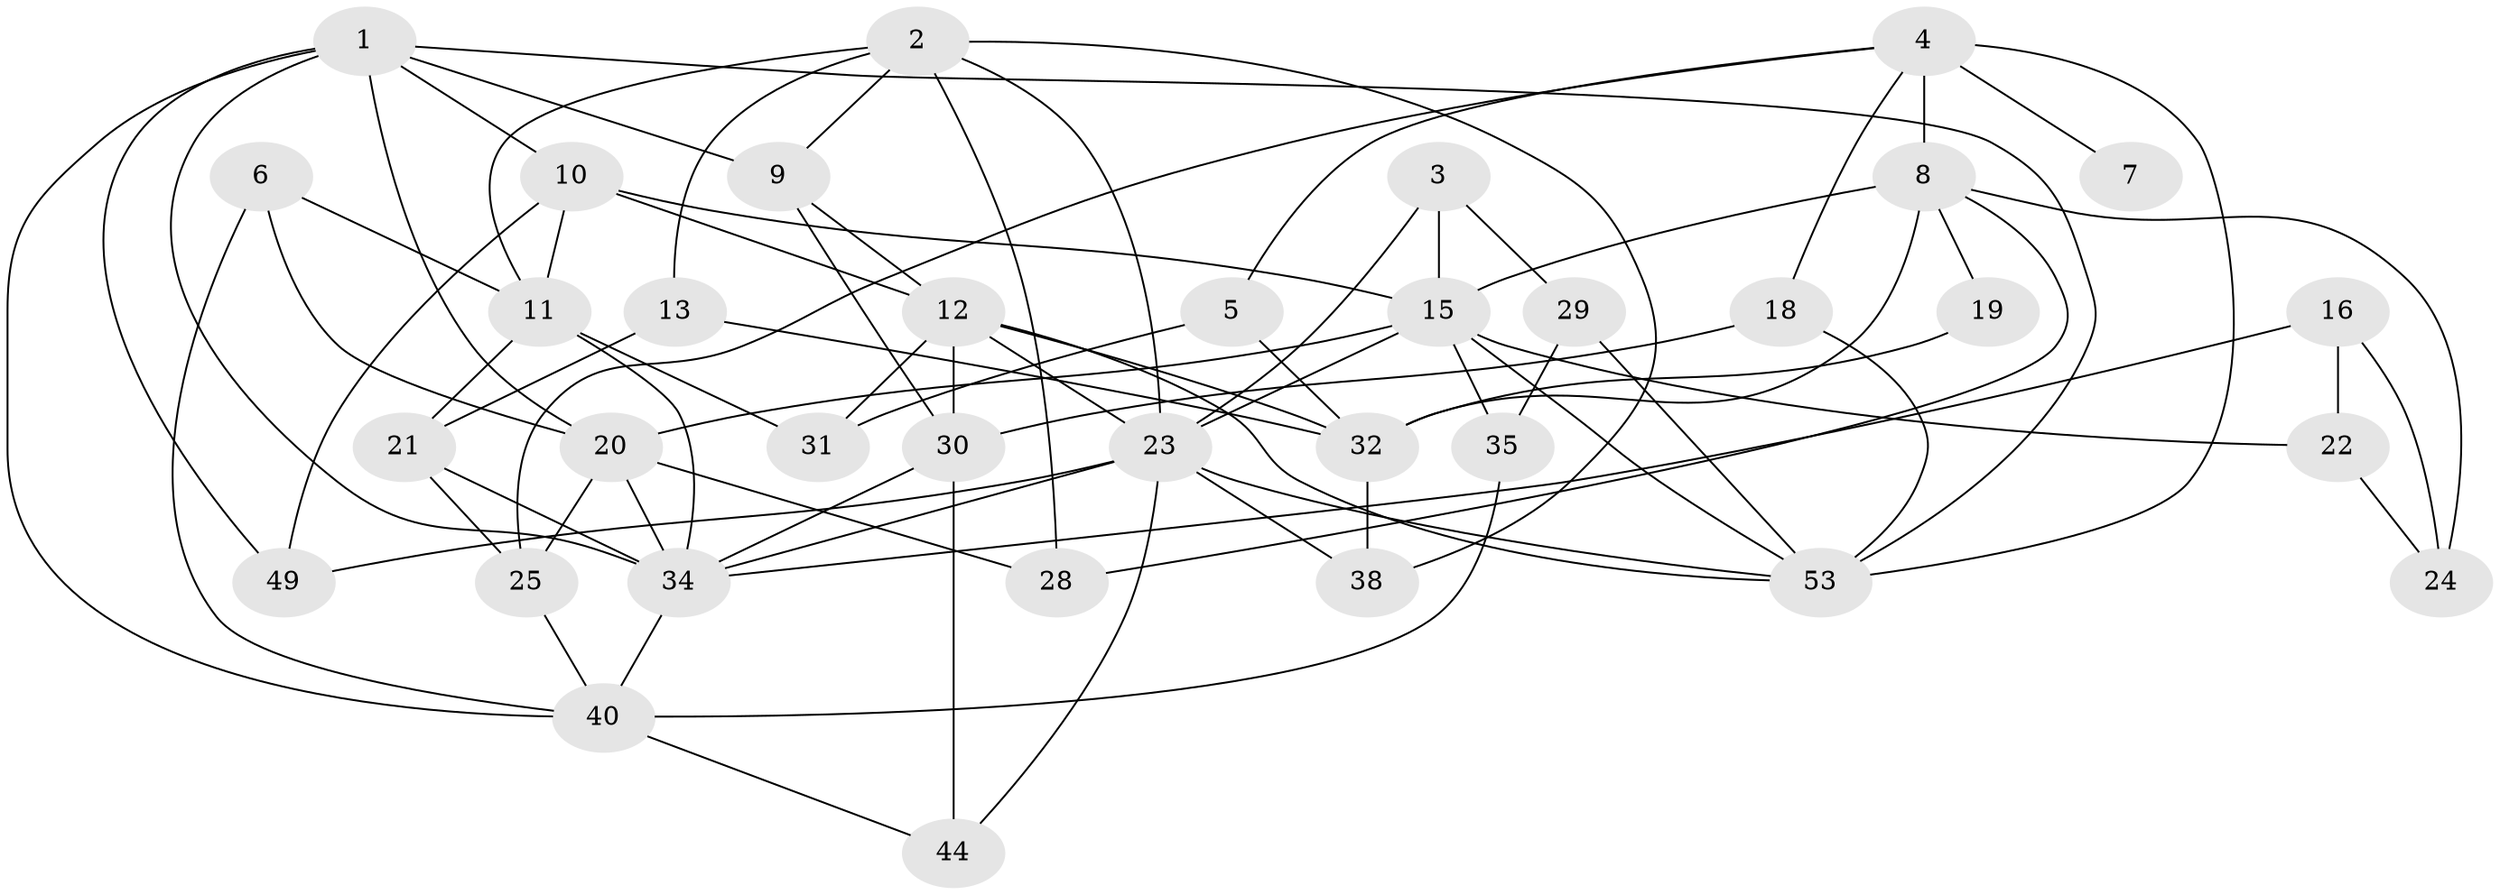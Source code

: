 // original degree distribution, {8: 0.037037037037037035, 4: 0.25925925925925924, 3: 0.35185185185185186, 2: 0.09259259259259259, 5: 0.16666666666666666, 6: 0.05555555555555555, 7: 0.037037037037037035}
// Generated by graph-tools (version 1.1) at 2025/11/02/27/25 16:11:16]
// undirected, 35 vertices, 79 edges
graph export_dot {
graph [start="1"]
  node [color=gray90,style=filled];
  1 [super="+33"];
  2 [super="+54"];
  3;
  4 [super="+48"];
  5;
  6 [super="+17"];
  7;
  8 [super="+27"];
  9 [super="+14"];
  10 [super="+50"];
  11;
  12 [super="+51"];
  13;
  15 [super="+52"];
  16;
  18;
  19 [super="+36"];
  20 [super="+39"];
  21 [super="+37"];
  22 [super="+43"];
  23 [super="+26"];
  24;
  25;
  28;
  29;
  30 [super="+41"];
  31 [super="+45"];
  32 [super="+42"];
  34 [super="+46"];
  35;
  38;
  40 [super="+47"];
  44;
  49;
  53;
  1 -- 34;
  1 -- 9 [weight=2];
  1 -- 20 [weight=2];
  1 -- 53;
  1 -- 40;
  1 -- 49;
  1 -- 10;
  2 -- 23;
  2 -- 11;
  2 -- 28;
  2 -- 9;
  2 -- 13;
  2 -- 38;
  3 -- 15;
  3 -- 23;
  3 -- 29;
  4 -- 18;
  4 -- 5;
  4 -- 7 [weight=2];
  4 -- 53;
  4 -- 8;
  4 -- 25;
  5 -- 32;
  5 -- 31;
  6 -- 11;
  6 -- 40;
  6 -- 20;
  8 -- 28;
  8 -- 15;
  8 -- 24;
  8 -- 32;
  8 -- 19;
  9 -- 30;
  9 -- 12;
  10 -- 12;
  10 -- 15;
  10 -- 11;
  10 -- 49;
  11 -- 21;
  11 -- 31;
  11 -- 34;
  12 -- 53;
  12 -- 30;
  12 -- 32;
  12 -- 23;
  12 -- 31 [weight=2];
  13 -- 32 [weight=2];
  13 -- 21;
  15 -- 22;
  15 -- 35;
  15 -- 53;
  15 -- 23;
  15 -- 20;
  16 -- 34;
  16 -- 24;
  16 -- 22;
  18 -- 53;
  18 -- 30;
  19 -- 32;
  20 -- 34;
  20 -- 25;
  20 -- 28;
  21 -- 25;
  21 -- 34;
  22 -- 24;
  23 -- 34;
  23 -- 44;
  23 -- 49 [weight=2];
  23 -- 53;
  23 -- 38;
  25 -- 40;
  29 -- 53;
  29 -- 35;
  30 -- 34;
  30 -- 44;
  32 -- 38;
  34 -- 40;
  35 -- 40;
  40 -- 44;
}
